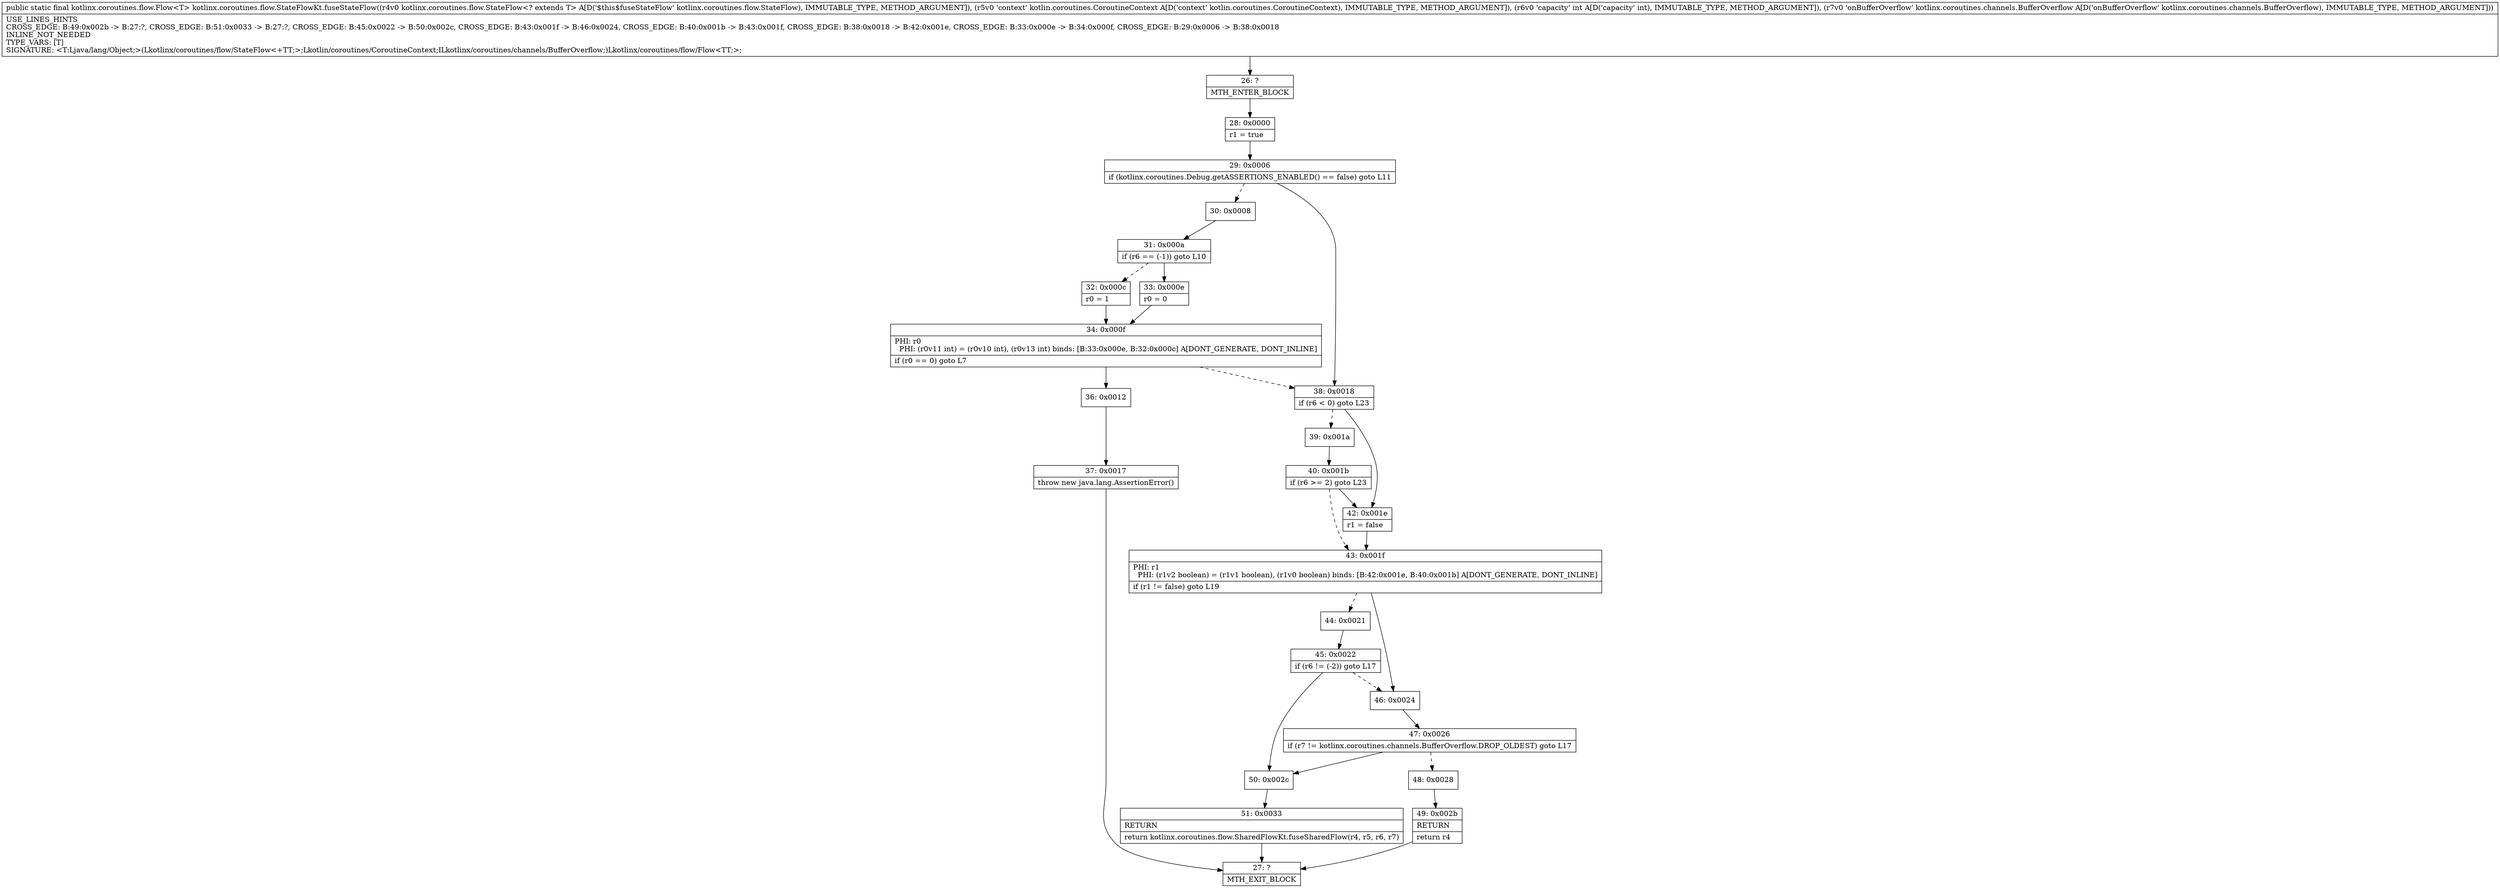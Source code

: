 digraph "CFG forkotlinx.coroutines.flow.StateFlowKt.fuseStateFlow(Lkotlinx\/coroutines\/flow\/StateFlow;Lkotlin\/coroutines\/CoroutineContext;ILkotlinx\/coroutines\/channels\/BufferOverflow;)Lkotlinx\/coroutines\/flow\/Flow;" {
Node_26 [shape=record,label="{26\:\ ?|MTH_ENTER_BLOCK\l}"];
Node_28 [shape=record,label="{28\:\ 0x0000|r1 = true\l}"];
Node_29 [shape=record,label="{29\:\ 0x0006|if (kotlinx.coroutines.Debug.getASSERTIONS_ENABLED() == false) goto L11\l}"];
Node_30 [shape=record,label="{30\:\ 0x0008}"];
Node_31 [shape=record,label="{31\:\ 0x000a|if (r6 == (\-1)) goto L10\l}"];
Node_32 [shape=record,label="{32\:\ 0x000c|r0 = 1\l}"];
Node_34 [shape=record,label="{34\:\ 0x000f|PHI: r0 \l  PHI: (r0v11 int) = (r0v10 int), (r0v13 int) binds: [B:33:0x000e, B:32:0x000c] A[DONT_GENERATE, DONT_INLINE]\l|if (r0 == 0) goto L7\l}"];
Node_36 [shape=record,label="{36\:\ 0x0012}"];
Node_37 [shape=record,label="{37\:\ 0x0017|throw new java.lang.AssertionError()\l}"];
Node_27 [shape=record,label="{27\:\ ?|MTH_EXIT_BLOCK\l}"];
Node_33 [shape=record,label="{33\:\ 0x000e|r0 = 0\l}"];
Node_38 [shape=record,label="{38\:\ 0x0018|if (r6 \< 0) goto L23\l}"];
Node_39 [shape=record,label="{39\:\ 0x001a}"];
Node_40 [shape=record,label="{40\:\ 0x001b|if (r6 \>= 2) goto L23\l}"];
Node_43 [shape=record,label="{43\:\ 0x001f|PHI: r1 \l  PHI: (r1v2 boolean) = (r1v1 boolean), (r1v0 boolean) binds: [B:42:0x001e, B:40:0x001b] A[DONT_GENERATE, DONT_INLINE]\l|if (r1 != false) goto L19\l}"];
Node_44 [shape=record,label="{44\:\ 0x0021}"];
Node_45 [shape=record,label="{45\:\ 0x0022|if (r6 != (\-2)) goto L17\l}"];
Node_50 [shape=record,label="{50\:\ 0x002c}"];
Node_51 [shape=record,label="{51\:\ 0x0033|RETURN\l|return kotlinx.coroutines.flow.SharedFlowKt.fuseSharedFlow(r4, r5, r6, r7)\l}"];
Node_46 [shape=record,label="{46\:\ 0x0024}"];
Node_47 [shape=record,label="{47\:\ 0x0026|if (r7 != kotlinx.coroutines.channels.BufferOverflow.DROP_OLDEST) goto L17\l}"];
Node_48 [shape=record,label="{48\:\ 0x0028}"];
Node_49 [shape=record,label="{49\:\ 0x002b|RETURN\l|return r4\l}"];
Node_42 [shape=record,label="{42\:\ 0x001e|r1 = false\l}"];
MethodNode[shape=record,label="{public static final kotlinx.coroutines.flow.Flow\<T\> kotlinx.coroutines.flow.StateFlowKt.fuseStateFlow((r4v0 kotlinx.coroutines.flow.StateFlow\<? extends T\> A[D('$this$fuseStateFlow' kotlinx.coroutines.flow.StateFlow), IMMUTABLE_TYPE, METHOD_ARGUMENT]), (r5v0 'context' kotlin.coroutines.CoroutineContext A[D('context' kotlin.coroutines.CoroutineContext), IMMUTABLE_TYPE, METHOD_ARGUMENT]), (r6v0 'capacity' int A[D('capacity' int), IMMUTABLE_TYPE, METHOD_ARGUMENT]), (r7v0 'onBufferOverflow' kotlinx.coroutines.channels.BufferOverflow A[D('onBufferOverflow' kotlinx.coroutines.channels.BufferOverflow), IMMUTABLE_TYPE, METHOD_ARGUMENT]))  | USE_LINES_HINTS\lCROSS_EDGE: B:49:0x002b \-\> B:27:?, CROSS_EDGE: B:51:0x0033 \-\> B:27:?, CROSS_EDGE: B:45:0x0022 \-\> B:50:0x002c, CROSS_EDGE: B:43:0x001f \-\> B:46:0x0024, CROSS_EDGE: B:40:0x001b \-\> B:43:0x001f, CROSS_EDGE: B:38:0x0018 \-\> B:42:0x001e, CROSS_EDGE: B:33:0x000e \-\> B:34:0x000f, CROSS_EDGE: B:29:0x0006 \-\> B:38:0x0018\lINLINE_NOT_NEEDED\lTYPE_VARS: [T]\lSIGNATURE: \<T:Ljava\/lang\/Object;\>(Lkotlinx\/coroutines\/flow\/StateFlow\<+TT;\>;Lkotlin\/coroutines\/CoroutineContext;ILkotlinx\/coroutines\/channels\/BufferOverflow;)Lkotlinx\/coroutines\/flow\/Flow\<TT;\>;\l}"];
MethodNode -> Node_26;Node_26 -> Node_28;
Node_28 -> Node_29;
Node_29 -> Node_30[style=dashed];
Node_29 -> Node_38;
Node_30 -> Node_31;
Node_31 -> Node_32[style=dashed];
Node_31 -> Node_33;
Node_32 -> Node_34;
Node_34 -> Node_36;
Node_34 -> Node_38[style=dashed];
Node_36 -> Node_37;
Node_37 -> Node_27;
Node_33 -> Node_34;
Node_38 -> Node_39[style=dashed];
Node_38 -> Node_42;
Node_39 -> Node_40;
Node_40 -> Node_42;
Node_40 -> Node_43[style=dashed];
Node_43 -> Node_44[style=dashed];
Node_43 -> Node_46;
Node_44 -> Node_45;
Node_45 -> Node_46[style=dashed];
Node_45 -> Node_50;
Node_50 -> Node_51;
Node_51 -> Node_27;
Node_46 -> Node_47;
Node_47 -> Node_48[style=dashed];
Node_47 -> Node_50;
Node_48 -> Node_49;
Node_49 -> Node_27;
Node_42 -> Node_43;
}


